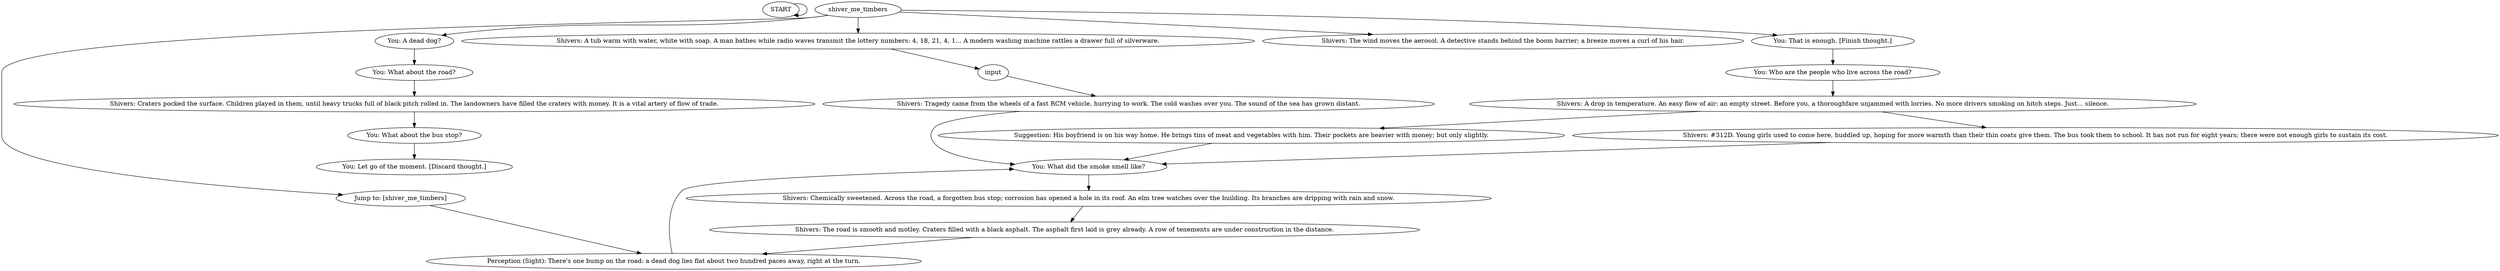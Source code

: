 # COAST ORB / roadsidethought
# Dialogue that comes up as the player walks along the street. Fantasy of the other side of the pavement.
# ==================================================
digraph G {
	  0 [label="START"];
	  1 [label="input"];
	  2 [label="Suggestion: His boyfriend is on his way home. He brings tins of meat and vegetables with him. Their pockets are heavier with money; but only slightly."];
	  3 [label="You: Let go of the moment. [Discard thought.]"];
	  4 [label="Shivers: #312D. Young girls used to come here, huddled up, hoping for more warmth than their thin coats give them. The bus took them to school. It has not run for eight years; there were not enough girls to sustain its cost."];
	  5 [label="You: What did the smoke smell like?"];
	  6 [label="Jump to: [shiver_me_timbers]"];
	  7 [label="You: What about the road?"];
	  8 [label="Shivers: Tragedy came from the wheels of a fast RCM vehicle, hurrying to work. The cold washes over you. The sound of the sea has grown distant."];
	  9 [label="Shivers: A drop in temperature. An easy flow of air: an empty street. Before you, a thoroughfare unjammed with lorries. No more drivers smoking on hitch steps. Just... silence."];
	  10 [label="Shivers: A tub warm with water, white with soap. A man bathes while radio waves transmit the lottery numbers: 4, 18, 21, 4, 1... A modern washing machine rattles a drawer full of silverware."];
	  11 [label="You: A dead dog?"];
	  12 [label="You: Who are the people who live across the road?"];
	  13 [label="Shivers: The wind moves the aerosol. A detective stands behind the boom barrier; a breeze moves a curl of his hair."];
	  14 [label="You: What about the bus stop?"];
	  15 [label="Perception (Sight): There's one bump on the road: a dead dog lies flat about two hundred paces away, right at the turn."];
	  16 [label="shiver_me_timbers"];
	  17 [label="Shivers: Craters pocked the surface. Children played in them, until heavy trucks full of black pitch rolled in. The landowners have filled the craters with money. It is a vital artery of flow of trade."];
	  18 [label="You: That is enough. [Finish thought.]"];
	  19 [label="Shivers: Chemically sweetened. Across the road, a forgotten bus stop; corrosion has opened a hole in its roof. An elm tree watches over the building. Its branches are dripping with rain and snow."];
	  20 [label="Shivers: The road is smooth and motley. Craters filled with a black asphalt. The asphalt first laid is grey already. A row of tenements are under construction in the distance."];
	  0 -> 0
	  1 -> 8
	  2 -> 5
	  4 -> 5
	  5 -> 19
	  6 -> 15
	  7 -> 17
	  8 -> 5
	  9 -> 2
	  9 -> 4
	  10 -> 1
	  11 -> 7
	  12 -> 9
	  14 -> 3
	  15 -> 5
	  16 -> 6
	  16 -> 10
	  16 -> 11
	  16 -> 13
	  16 -> 18
	  17 -> 14
	  18 -> 12
	  19 -> 20
	  20 -> 15
}

